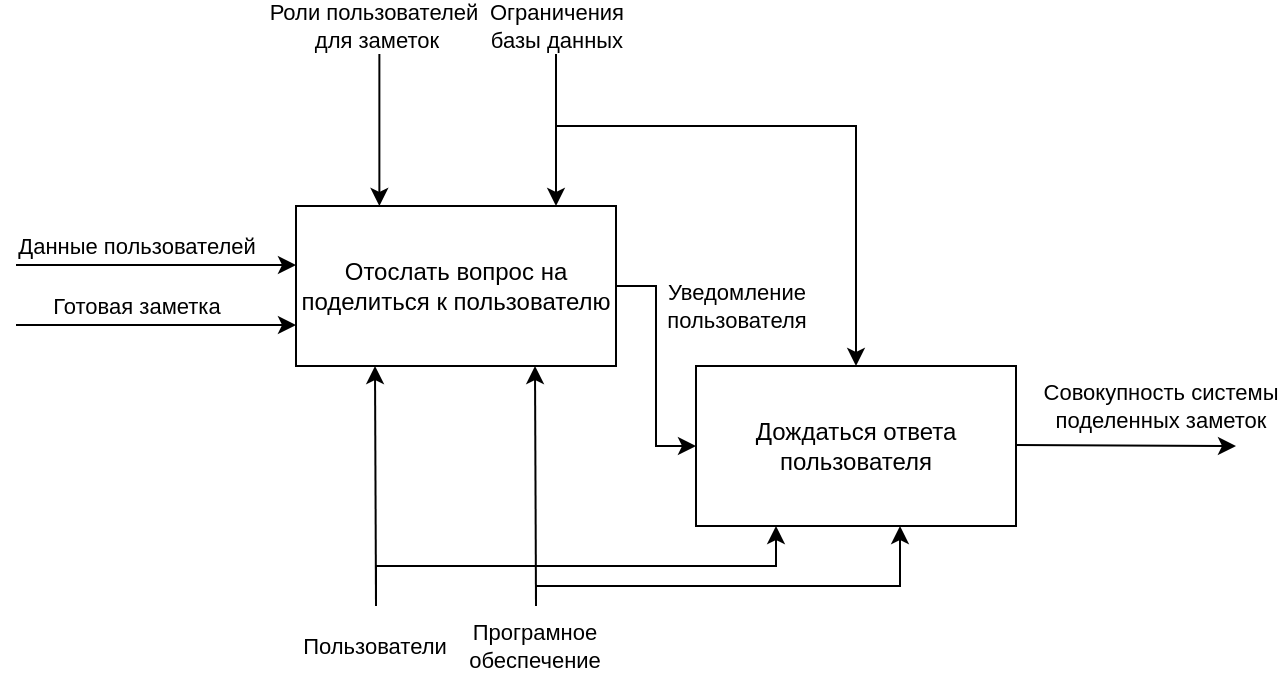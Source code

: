 <mxfile version="15.8.7" type="device"><diagram id="fAHvABZ0EM4rV_V7_U4Q" name="Page-1"><mxGraphModel dx="1422" dy="865" grid="1" gridSize="10" guides="1" tooltips="1" connect="1" arrows="1" fold="1" page="1" pageScale="1" pageWidth="1100" pageHeight="850" math="0" shadow="0"><root><mxCell id="0"/><mxCell id="1" parent="0"/><mxCell id="ST1EAoMBrcfzbudsEvQb-1" value="Отослать вопрос на поделиться к пользователю" style="rounded=0;whiteSpace=wrap;html=1;" vertex="1" parent="1"><mxGeometry x="160" y="320" width="160" height="80" as="geometry"/></mxCell><mxCell id="ST1EAoMBrcfzbudsEvQb-2" value="Дождаться ответа пользователя" style="rounded=0;whiteSpace=wrap;html=1;" vertex="1" parent="1"><mxGeometry x="360" y="400" width="160" height="80" as="geometry"/></mxCell><mxCell id="ST1EAoMBrcfzbudsEvQb-3" value="" style="endArrow=classic;html=1;rounded=0;" edge="1" parent="1"><mxGeometry width="50" height="50" relative="1" as="geometry"><mxPoint x="201.69" y="240" as="sourcePoint"/><mxPoint x="201.69" y="320" as="targetPoint"/><Array as="points"><mxPoint x="200.71" y="240"/></Array></mxGeometry></mxCell><mxCell id="ST1EAoMBrcfzbudsEvQb-4" value="Роли пользователей&amp;nbsp;&lt;br&gt;для заметок" style="edgeLabel;html=1;align=center;verticalAlign=middle;resizable=0;points=[];" vertex="1" connectable="0" parent="ST1EAoMBrcfzbudsEvQb-3"><mxGeometry x="-0.391" y="1" relative="1" as="geometry"><mxPoint x="-2" y="-34" as="offset"/></mxGeometry></mxCell><mxCell id="ST1EAoMBrcfzbudsEvQb-5" value="" style="endArrow=classic;html=1;rounded=0;entryX=0.25;entryY=0;entryDx=0;entryDy=0;" edge="1" parent="1"><mxGeometry width="50" height="50" relative="1" as="geometry"><mxPoint x="290" y="240" as="sourcePoint"/><mxPoint x="290" y="320" as="targetPoint"/></mxGeometry></mxCell><mxCell id="ST1EAoMBrcfzbudsEvQb-6" value="Ограничения&lt;br&gt;базы данных" style="edgeLabel;html=1;align=center;verticalAlign=middle;resizable=0;points=[];" vertex="1" connectable="0" parent="ST1EAoMBrcfzbudsEvQb-5"><mxGeometry x="-0.147" y="-2" relative="1" as="geometry"><mxPoint x="2" y="-44" as="offset"/></mxGeometry></mxCell><mxCell id="ST1EAoMBrcfzbudsEvQb-7" value="" style="endArrow=classic;html=1;rounded=0;entryX=0.5;entryY=0;entryDx=0;entryDy=0;edgeStyle=orthogonalEdgeStyle;" edge="1" parent="1" target="ST1EAoMBrcfzbudsEvQb-2"><mxGeometry width="50" height="50" relative="1" as="geometry"><mxPoint x="290" y="250" as="sourcePoint"/><mxPoint x="550" y="310" as="targetPoint"/><Array as="points"><mxPoint x="290" y="280"/><mxPoint x="440" y="280"/></Array></mxGeometry></mxCell><mxCell id="ST1EAoMBrcfzbudsEvQb-8" value="" style="endArrow=classic;html=1;rounded=0;entryX=0;entryY=0.5;entryDx=0;entryDy=0;" edge="1" parent="1"><mxGeometry width="50" height="50" relative="1" as="geometry"><mxPoint x="20" y="349.5" as="sourcePoint"/><mxPoint x="160" y="349.5" as="targetPoint"/></mxGeometry></mxCell><mxCell id="ST1EAoMBrcfzbudsEvQb-9" value="Данные пользователей" style="edgeLabel;html=1;align=center;verticalAlign=middle;resizable=0;points=[];" vertex="1" connectable="0" parent="ST1EAoMBrcfzbudsEvQb-8"><mxGeometry x="-0.829" y="-1" relative="1" as="geometry"><mxPoint x="48" y="-11" as="offset"/></mxGeometry></mxCell><mxCell id="ST1EAoMBrcfzbudsEvQb-10" value="" style="endArrow=classic;html=1;rounded=0;entryX=0.25;entryY=1;entryDx=0;entryDy=0;" edge="1" parent="1"><mxGeometry width="50" height="50" relative="1" as="geometry"><mxPoint x="200" y="520" as="sourcePoint"/><mxPoint x="199.5" y="400" as="targetPoint"/></mxGeometry></mxCell><mxCell id="ST1EAoMBrcfzbudsEvQb-11" value="Пользователи" style="edgeLabel;html=1;align=center;verticalAlign=middle;resizable=0;points=[];" vertex="1" connectable="0" parent="ST1EAoMBrcfzbudsEvQb-10"><mxGeometry x="-0.32" y="1" relative="1" as="geometry"><mxPoint y="61" as="offset"/></mxGeometry></mxCell><mxCell id="ST1EAoMBrcfzbudsEvQb-12" value="Програмное&lt;br&gt;обеспечение" style="endArrow=classic;html=1;rounded=0;entryX=0.75;entryY=1;entryDx=0;entryDy=0;" edge="1" parent="1"><mxGeometry x="-1" y="20" width="50" height="50" relative="1" as="geometry"><mxPoint x="280" y="520" as="sourcePoint"/><mxPoint x="279.5" y="400" as="targetPoint"/><mxPoint x="19" y="20" as="offset"/></mxGeometry></mxCell><mxCell id="ST1EAoMBrcfzbudsEvQb-13" value="" style="endArrow=classic;html=1;rounded=0;edgeStyle=orthogonalEdgeStyle;" edge="1" parent="1" target="ST1EAoMBrcfzbudsEvQb-2"><mxGeometry width="50" height="50" relative="1" as="geometry"><mxPoint x="280" y="520" as="sourcePoint"/><mxPoint x="550" y="310" as="targetPoint"/><Array as="points"><mxPoint x="280" y="510"/><mxPoint x="462" y="510"/></Array></mxGeometry></mxCell><mxCell id="ST1EAoMBrcfzbudsEvQb-14" value="" style="endArrow=classic;html=1;rounded=0;entryX=0.25;entryY=1;entryDx=0;entryDy=0;edgeStyle=orthogonalEdgeStyle;" edge="1" parent="1" target="ST1EAoMBrcfzbudsEvQb-2"><mxGeometry width="50" height="50" relative="1" as="geometry"><mxPoint x="200" y="520" as="sourcePoint"/><mxPoint x="550" y="310" as="targetPoint"/><Array as="points"><mxPoint x="200" y="500"/><mxPoint x="400" y="500"/></Array></mxGeometry></mxCell><mxCell id="ST1EAoMBrcfzbudsEvQb-15" value="" style="endArrow=classic;html=1;rounded=0;exitX=1;exitY=0.357;exitDx=0;exitDy=0;exitPerimeter=0;" edge="1" parent="1"><mxGeometry width="50" height="50" relative="1" as="geometry"><mxPoint x="520" y="439.5" as="sourcePoint"/><mxPoint x="630" y="440" as="targetPoint"/></mxGeometry></mxCell><mxCell id="ST1EAoMBrcfzbudsEvQb-16" value="Совокупность системы&lt;br&gt;поделенных заметок" style="edgeLabel;html=1;align=center;verticalAlign=middle;resizable=0;points=[];" vertex="1" connectable="0" parent="ST1EAoMBrcfzbudsEvQb-15"><mxGeometry x="0.2" y="1" relative="1" as="geometry"><mxPoint x="6" y="-19" as="offset"/></mxGeometry></mxCell><mxCell id="ST1EAoMBrcfzbudsEvQb-17" value="" style="endArrow=classic;html=1;rounded=0;exitX=1;exitY=0.5;exitDx=0;exitDy=0;entryX=0;entryY=0.5;entryDx=0;entryDy=0;edgeStyle=orthogonalEdgeStyle;" edge="1" parent="1" source="ST1EAoMBrcfzbudsEvQb-1" target="ST1EAoMBrcfzbudsEvQb-2"><mxGeometry width="50" height="50" relative="1" as="geometry"><mxPoint x="500" y="360" as="sourcePoint"/><mxPoint x="550" y="310" as="targetPoint"/></mxGeometry></mxCell><mxCell id="ST1EAoMBrcfzbudsEvQb-18" value="Уведомление&lt;br&gt;пользователя" style="edgeLabel;html=1;align=center;verticalAlign=middle;resizable=0;points=[];" vertex="1" connectable="0" parent="ST1EAoMBrcfzbudsEvQb-17"><mxGeometry x="-0.283" y="-2" relative="1" as="geometry"><mxPoint x="42" y="-13" as="offset"/></mxGeometry></mxCell><mxCell id="ST1EAoMBrcfzbudsEvQb-19" value="" style="endArrow=classic;html=1;rounded=0;entryX=0;entryY=0.5;entryDx=0;entryDy=0;" edge="1" parent="1"><mxGeometry width="50" height="50" relative="1" as="geometry"><mxPoint x="20" y="379.5" as="sourcePoint"/><mxPoint x="160" y="379.5" as="targetPoint"/></mxGeometry></mxCell><mxCell id="ST1EAoMBrcfzbudsEvQb-20" value="Готовая заметка" style="edgeLabel;html=1;align=center;verticalAlign=middle;resizable=0;points=[];" vertex="1" connectable="0" parent="ST1EAoMBrcfzbudsEvQb-19"><mxGeometry x="-0.829" y="-1" relative="1" as="geometry"><mxPoint x="48" y="-11" as="offset"/></mxGeometry></mxCell></root></mxGraphModel></diagram></mxfile>